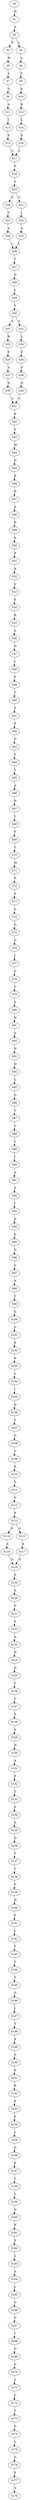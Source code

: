 strict digraph  {
	S0 -> S1 [ label = H ];
	S1 -> S2 [ label = A ];
	S2 -> S3 [ label = E ];
	S2 -> S4 [ label = L ];
	S3 -> S5 [ label = W ];
	S4 -> S6 [ label = A ];
	S5 -> S7 [ label = L ];
	S6 -> S8 [ label = Y ];
	S7 -> S9 [ label = G ];
	S8 -> S10 [ label = A ];
	S9 -> S11 [ label = A ];
	S10 -> S12 [ label = R ];
	S11 -> S13 [ label = I ];
	S12 -> S14 [ label = L ];
	S13 -> S15 [ label = E ];
	S14 -> S16 [ label = E ];
	S15 -> S17 [ label = G ];
	S16 -> S17 [ label = G ];
	S17 -> S18 [ label = P ];
	S18 -> S19 [ label = V ];
	S19 -> S20 [ label = A ];
	S19 -> S21 [ label = G ];
	S20 -> S22 [ label = V ];
	S21 -> S23 [ label = I ];
	S22 -> S24 [ label = A ];
	S23 -> S25 [ label = A ];
	S24 -> S26 [ label = L ];
	S25 -> S26 [ label = L ];
	S26 -> S27 [ label = T ];
	S27 -> S28 [ label = G ];
	S28 -> S29 [ label = L ];
	S29 -> S30 [ label = V ];
	S30 -> S31 [ label = A ];
	S30 -> S32 [ label = S ];
	S31 -> S33 [ label = H ];
	S32 -> S34 [ label = L ];
	S33 -> S35 [ label = E ];
	S34 -> S36 [ label = E ];
	S35 -> S37 [ label = A ];
	S36 -> S38 [ label = P ];
	S37 -> S39 [ label = N ];
	S38 -> S40 [ label = N ];
	S39 -> S41 [ label = G ];
	S40 -> S41 [ label = G ];
	S41 -> S42 [ label = K ];
	S42 -> S43 [ label = F ];
	S43 -> S44 [ label = M ];
	S44 -> S45 [ label = N ];
	S45 -> S46 [ label = K ];
	S46 -> S47 [ label = D ];
	S47 -> S48 [ label = A ];
	S48 -> S49 [ label = R ];
	S49 -> S50 [ label = A ];
	S50 -> S51 [ label = P ];
	S51 -> S52 [ label = A ];
	S52 -> S53 [ label = V ];
	S53 -> S54 [ label = E ];
	S54 -> S55 [ label = R ];
	S55 -> S56 [ label = A ];
	S56 -> S57 [ label = N ];
	S57 -> S58 [ label = I ];
	S58 -> S59 [ label = F ];
	S59 -> S60 [ label = T ];
	S60 -> S61 [ label = A ];
	S61 -> S62 [ label = E ];
	S62 -> S63 [ label = G ];
	S63 -> S64 [ label = T ];
	S64 -> S65 [ label = T ];
	S65 -> S66 [ label = A ];
	S66 -> S67 [ label = N ];
	S67 -> S68 [ label = Y ];
	S68 -> S69 [ label = F ];
	S69 -> S70 [ label = T ];
	S70 -> S71 [ label = M ];
	S71 -> S72 [ label = F ];
	S72 -> S73 [ label = F ];
	S73 -> S74 [ label = G ];
	S74 -> S75 [ label = G ];
	S75 -> S76 [ label = G ];
	S76 -> S77 [ label = I ];
	S77 -> S78 [ label = G ];
	S78 -> S79 [ label = C ];
	S79 -> S80 [ label = S ];
	S80 -> S81 [ label = H ];
	S81 -> S82 [ label = S ];
	S82 -> S83 [ label = N ];
	S83 -> S84 [ label = H ];
	S84 -> S85 [ label = L ];
	S85 -> S86 [ label = G ];
	S86 -> S87 [ label = V ];
	S87 -> S88 [ label = C ];
	S88 -> S89 [ label = L ];
	S89 -> S90 [ label = I ];
	S90 -> S91 [ label = A ];
	S91 -> S92 [ label = A ];
	S92 -> S93 [ label = I ];
	S93 -> S94 [ label = A ];
	S94 -> S95 [ label = S ];
	S95 -> S96 [ label = D ];
	S96 -> S97 [ label = V ];
	S97 -> S98 [ label = A ];
	S98 -> S99 [ label = T ];
	S99 -> S100 [ label = G ];
	S100 -> S101 [ label = G ];
	S101 -> S102 [ label = E ];
	S102 -> S103 [ label = K ];
	S103 -> S104 [ label = L ];
	S104 -> S105 [ label = I ];
	S105 -> S106 [ label = D ];
	S106 -> S107 [ label = V ];
	S107 -> S108 [ label = G ];
	S108 -> S109 [ label = V ];
	S109 -> S110 [ label = K ];
	S110 -> S111 [ label = S ];
	S111 -> S112 [ label = C ];
	S112 -> S113 [ label = P ];
	S113 -> S114 [ label = R ];
	S113 -> S115 [ label = G ];
	S114 -> S116 [ label = A ];
	S115 -> S117 [ label = A ];
	S116 -> S118 [ label = D ];
	S117 -> S118 [ label = D ];
	S118 -> S119 [ label = S ];
	S119 -> S120 [ label = A ];
	S120 -> S121 [ label = V ];
	S121 -> S122 [ label = A ];
	S122 -> S123 [ label = A ];
	S123 -> S124 [ label = N ];
	S124 -> S125 [ label = D ];
	S125 -> S126 [ label = Y ];
	S126 -> S127 [ label = V ];
	S127 -> S128 [ label = A ];
	S128 -> S129 [ label = S ];
	S129 -> S130 [ label = H ];
	S130 -> S131 [ label = A ];
	S131 -> S132 [ label = P ];
	S132 -> S133 [ label = T ];
	S133 -> S134 [ label = P ];
	S134 -> S135 [ label = S ];
	S135 -> S136 [ label = Q ];
	S136 -> S137 [ label = T ];
	S137 -> S138 [ label = T ];
	S138 -> S139 [ label = V ];
	S139 -> S140 [ label = H ];
	S140 -> S141 [ label = P ];
	S141 -> S142 [ label = L ];
	S142 -> S143 [ label = T ];
	S143 -> S144 [ label = T ];
	S144 -> S145 [ label = T ];
	S145 -> S146 [ label = G ];
	S146 -> S147 [ label = I ];
	S147 -> S148 [ label = V ];
	S148 -> S149 [ label = E ];
	S149 -> S150 [ label = V ];
	S150 -> S151 [ label = K ];
	S151 -> S152 [ label = R ];
	S152 -> S153 [ label = P ];
	S153 -> S154 [ label = P ];
	S154 -> S155 [ label = L ];
	S155 -> S156 [ label = G ];
	S156 -> S157 [ label = F ];
	S157 -> S158 [ label = Y ];
	S158 -> S159 [ label = L ];
	S159 -> S160 [ label = G ];
	S160 -> S161 [ label = F ];
	S161 -> S162 [ label = F ];
	S162 -> S163 [ label = L ];
	S163 -> S164 [ label = A ];
	S164 -> S165 [ label = L ];
	S165 -> S166 [ label = G ];
	S166 -> S167 [ label = V ];
	S167 -> S168 [ label = I ];
	S168 -> S169 [ label = G ];
	S169 -> S170 [ label = G ];
	S170 -> S171 [ label = V ];
	S171 -> S172 [ label = C ];
	S172 -> S173 [ label = T ];
	S173 -> S174 [ label = G ];
	S174 -> S175 [ label = L ];
	S175 -> S176 [ label = G ];
	S176 -> S177 [ label = F ];
	S177 -> S178 [ label = S ];
}
